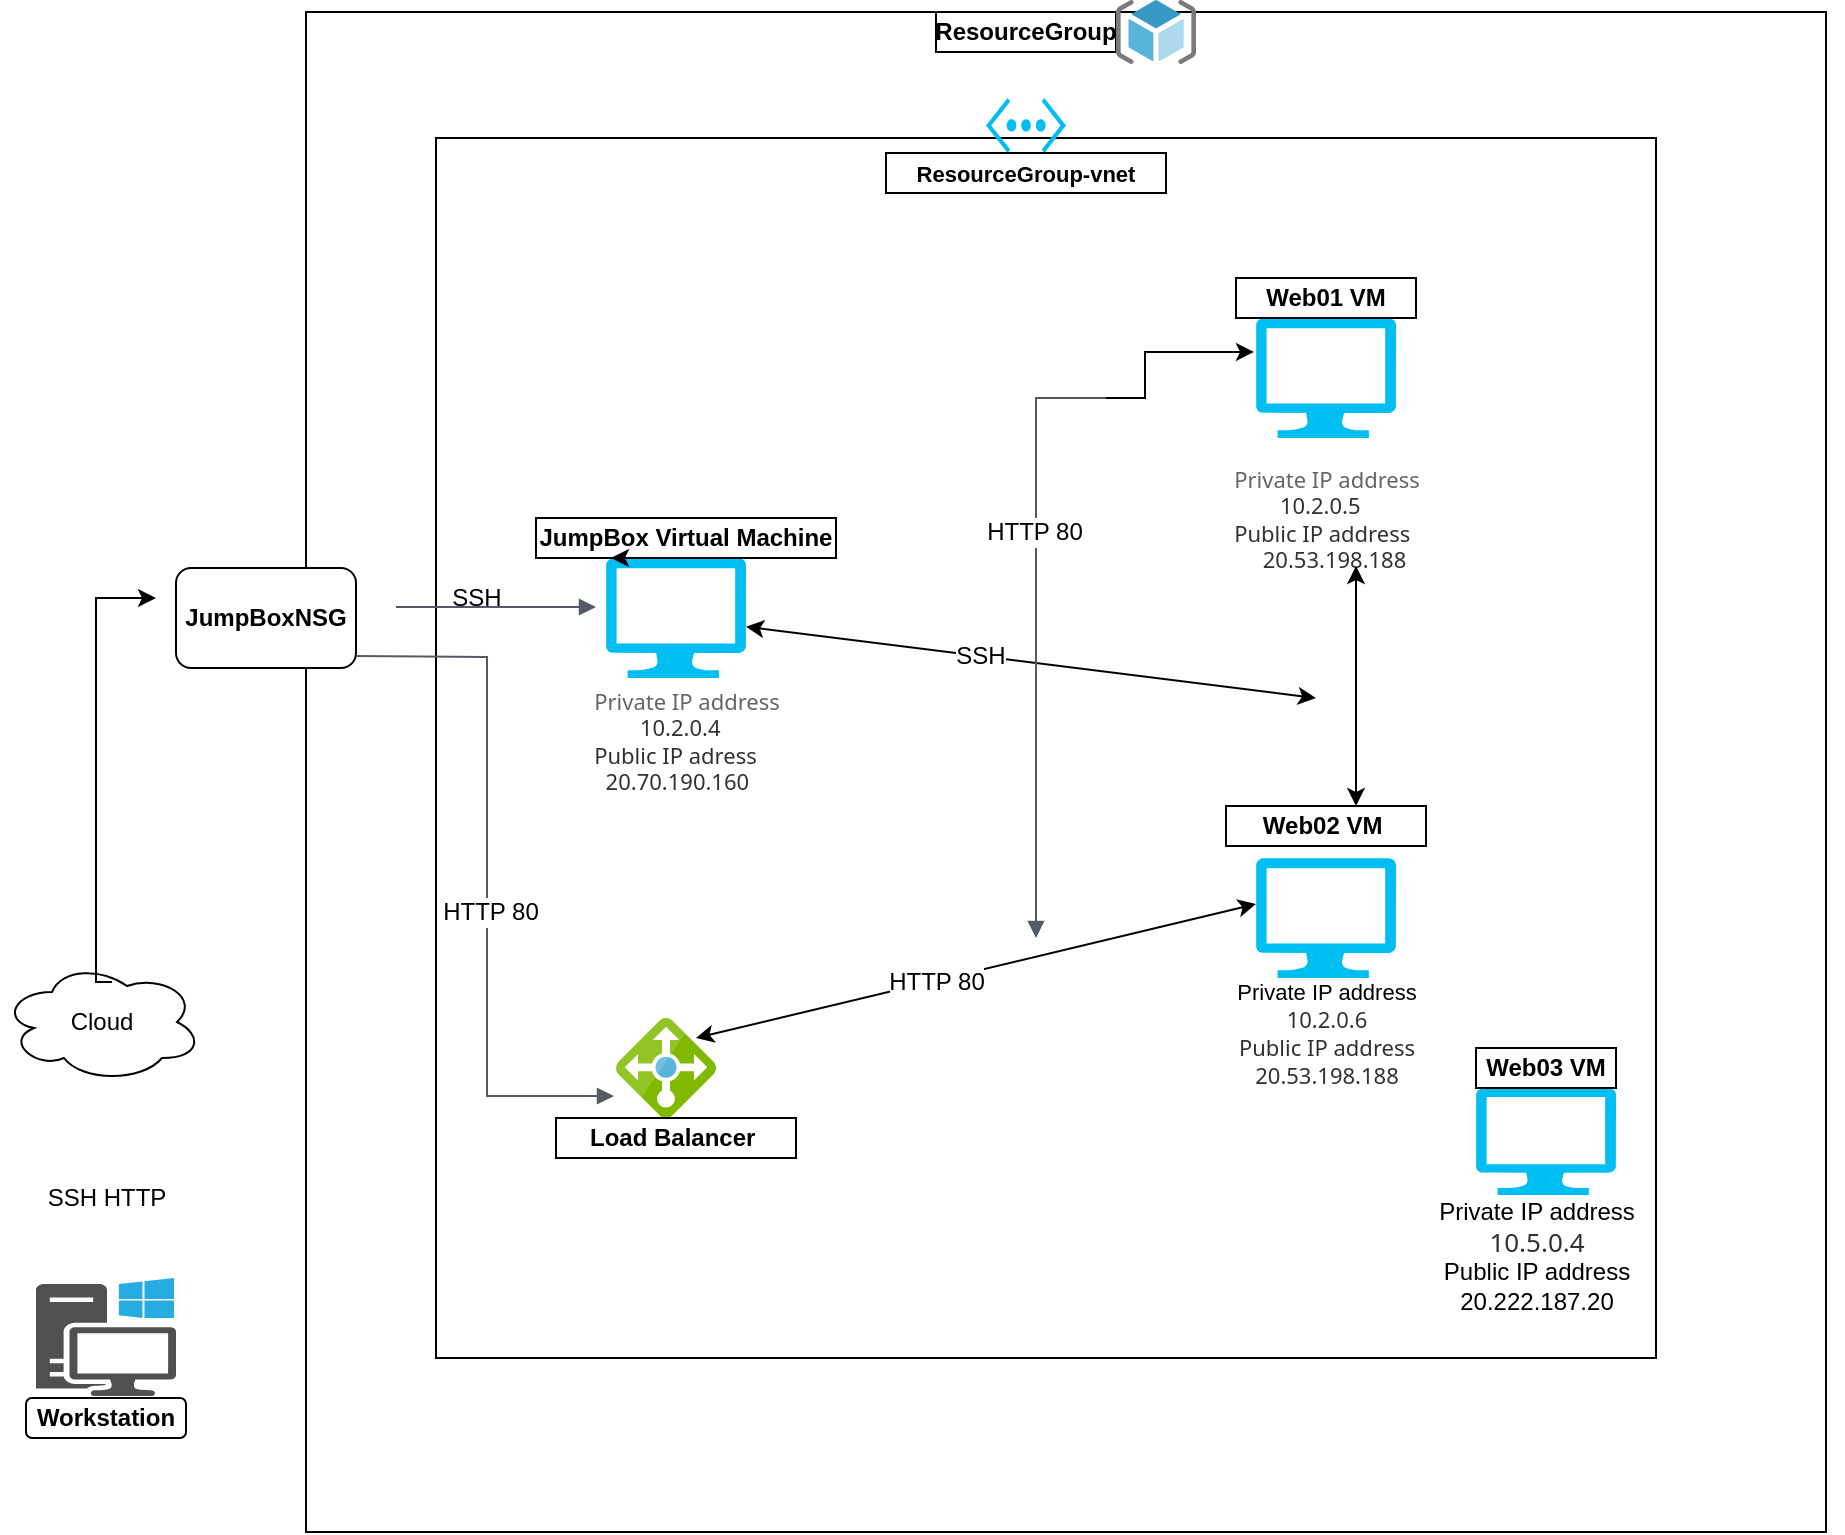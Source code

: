 <mxfile version="18.1.3" type="google"><diagram id="WI9T0HZ2pTsCkuznbFz-" name="Page-1"><mxGraphModel dx="606" dy="479" grid="1" gridSize="10" guides="1" tooltips="1" connect="1" arrows="1" fold="1" page="1" pageScale="1" pageWidth="1169" pageHeight="827" math="0" shadow="0"><root><mxCell id="0"/><mxCell id="1" parent="0"/><mxCell id="yT35aKk0d-_i0npmgTRy-2" value="" style="whiteSpace=wrap;html=1;aspect=fixed;" parent="1" vertex="1"><mxGeometry x="185" y="7" width="760" height="760" as="geometry"/></mxCell><mxCell id="yT35aKk0d-_i0npmgTRy-3" value="JumpBoxNSG" style="rounded=1;whiteSpace=wrap;html=1;fontStyle=1" parent="1" vertex="1"><mxGeometry x="120" y="285" width="90" height="50" as="geometry"/></mxCell><mxCell id="yT35aKk0d-_i0npmgTRy-4" value="" style="sketch=0;pointerEvents=1;shadow=0;dashed=0;html=1;strokeColor=none;fillColor=#505050;labelPosition=center;verticalLabelPosition=bottom;verticalAlign=top;outlineConnect=0;align=center;shape=mxgraph.office.devices.workstation_pc;" parent="1" vertex="1"><mxGeometry x="50" y="640" width="70" height="59" as="geometry"/></mxCell><mxCell id="yT35aKk0d-_i0npmgTRy-5" value="Workstation" style="rounded=1;whiteSpace=wrap;html=1;fontStyle=1" parent="1" vertex="1"><mxGeometry x="45" y="700" width="80" height="20" as="geometry"/></mxCell><mxCell id="yT35aKk0d-_i0npmgTRy-6" value="Cloud" style="ellipse;shape=cloud;whiteSpace=wrap;html=1;align=center;" parent="1" vertex="1"><mxGeometry x="33" y="482" width="100" height="60" as="geometry"/></mxCell><mxCell id="yT35aKk0d-_i0npmgTRy-9" value="" style="shape=image;html=1;verticalAlign=top;verticalLabelPosition=bottom;labelBackgroundColor=#ffffff;imageAspect=0;aspect=fixed;image=https://cdn4.iconfinder.com/data/icons/universal-7/614/1_-_Up-128.png" parent="1" vertex="1"><mxGeometry x="35" y="542" width="98" height="98" as="geometry"/></mxCell><mxCell id="yT35aKk0d-_i0npmgTRy-10" value="SSH HTTP" style="text;html=1;align=center;verticalAlign=middle;resizable=0;points=[];autosize=1;strokeColor=none;fillColor=none;" parent="1" vertex="1"><mxGeometry x="50" y="590" width="70" height="20" as="geometry"/></mxCell><mxCell id="yT35aKk0d-_i0npmgTRy-11" value="" style="edgeStyle=elbowEdgeStyle;elbow=horizontal;endArrow=classic;html=1;rounded=0;exitX=0.55;exitY=0.167;exitDx=0;exitDy=0;exitPerimeter=0;" parent="1" source="yT35aKk0d-_i0npmgTRy-6" edge="1"><mxGeometry width="50" height="50" relative="1" as="geometry"><mxPoint x="70" y="330" as="sourcePoint"/><mxPoint x="110" y="300" as="targetPoint"/><Array as="points"><mxPoint x="80" y="270"/><mxPoint x="80" y="290"/><mxPoint x="90" y="270"/><mxPoint x="90" y="270"/></Array></mxGeometry></mxCell><mxCell id="yT35aKk0d-_i0npmgTRy-12" value="" style="whiteSpace=wrap;html=1;aspect=fixed;" parent="1" vertex="1"><mxGeometry x="250" y="70" width="610" height="610" as="geometry"/></mxCell><mxCell id="yT35aKk0d-_i0npmgTRy-14" value="&lt;b&gt;ResourceGroup&lt;/b&gt;" style="whiteSpace=wrap;html=1;" parent="1" vertex="1"><mxGeometry x="500" y="7" width="90" height="20" as="geometry"/></mxCell><mxCell id="yT35aKk0d-_i0npmgTRy-15" value="" style="sketch=0;aspect=fixed;html=1;points=[];align=center;image;fontSize=12;image=img/lib/mscae/ResourceGroup.svg;" parent="1" vertex="1"><mxGeometry x="590" y="1" width="40" height="32" as="geometry"/></mxCell><mxCell id="yT35aKk0d-_i0npmgTRy-17" value="" style="verticalLabelPosition=bottom;html=1;verticalAlign=top;align=center;strokeColor=none;fillColor=#00BEF2;shape=mxgraph.azure.computer;pointerEvents=1;" parent="1" vertex="1"><mxGeometry x="335" y="280" width="70" height="60" as="geometry"/></mxCell><mxCell id="yT35aKk0d-_i0npmgTRy-18" value="" style="verticalLabelPosition=bottom;html=1;verticalAlign=top;align=center;strokeColor=none;fillColor=#00BEF2;shape=mxgraph.azure.computer;pointerEvents=1;" parent="1" vertex="1"><mxGeometry x="660" y="160" width="70" height="60" as="geometry"/></mxCell><mxCell id="yT35aKk0d-_i0npmgTRy-19" value="" style="verticalLabelPosition=bottom;html=1;verticalAlign=top;align=center;strokeColor=none;fillColor=#00BEF2;shape=mxgraph.azure.computer;pointerEvents=1;" parent="1" vertex="1"><mxGeometry x="660" y="430" width="70" height="60" as="geometry"/></mxCell><mxCell id="yT35aKk0d-_i0npmgTRy-21" value="&lt;br style=&quot;font-size: 10px;&quot;&gt;&lt;div style=&quot;color: rgb(100, 100, 100); flex: 1 1 120px; font-family: az_ea_font, &amp;quot;Segoe UI&amp;quot;, az_font, system-ui, -apple-system, &amp;quot;system-ui&amp;quot;, Roboto, Oxygen, Ubuntu, Cantarell, &amp;quot;Open Sans&amp;quot;, &amp;quot;Helvetica Neue&amp;quot;, sans-serif; text-align: start; background-color: rgb(255, 255, 255); outline: none !important;&quot; data-bind=&quot;text: key&quot; class=&quot;ext-overview-property-key&quot;&gt;&lt;font style=&quot;font-size: 11px;&quot;&gt;Private IP address&lt;/font&gt;&lt;/div&gt;&lt;div style=&quot;flex: 1 1 60%; overflow-wrap: break-word; color: rgb(50, 49, 48); font-family: az_ea_font, &amp;quot;Segoe UI&amp;quot;, az_font, system-ui, -apple-system, &amp;quot;system-ui&amp;quot;, Roboto, Oxygen, Ubuntu, Cantarell, &amp;quot;Open Sans&amp;quot;, &amp;quot;Helvetica Neue&amp;quot;, sans-serif; text-align: start; background-color: rgb(255, 255, 255); outline: none !important;&quot; data-bind=&quot;text: value&quot; class=&quot;ext-overview-property-value&quot;&gt;&lt;font style=&quot;font-size: 11px;&quot;&gt;&amp;nbsp; &amp;nbsp; &amp;nbsp; &amp;nbsp; 10.2.0.4&lt;/font&gt;&lt;/div&gt;&lt;div style=&quot;flex: 1 1 60%; overflow-wrap: break-word; color: rgb(50, 49, 48); font-family: az_ea_font, &amp;quot;Segoe UI&amp;quot;, az_font, system-ui, -apple-system, &amp;quot;system-ui&amp;quot;, Roboto, Oxygen, Ubuntu, Cantarell, &amp;quot;Open Sans&amp;quot;, &amp;quot;Helvetica Neue&amp;quot;, sans-serif; text-align: start; background-color: rgb(255, 255, 255); outline: none !important;&quot; data-bind=&quot;text: value&quot; class=&quot;ext-overview-property-value&quot;&gt;&lt;font style=&quot;font-size: 11px;&quot;&gt;Public IP adress&amp;nbsp;&lt;/font&gt;&lt;/div&gt;&lt;div style=&quot;flex: 1 1 60%; overflow-wrap: break-word; color: rgb(50, 49, 48); font-family: az_ea_font, &amp;quot;Segoe UI&amp;quot;, az_font, system-ui, -apple-system, &amp;quot;system-ui&amp;quot;, Roboto, Oxygen, Ubuntu, Cantarell, &amp;quot;Open Sans&amp;quot;, &amp;quot;Helvetica Neue&amp;quot;, sans-serif; text-align: start; background-color: rgb(255, 255, 255); outline: none !important;&quot; data-bind=&quot;text: value&quot; class=&quot;ext-overview-property-value&quot;&gt;&lt;font style=&quot;font-size: 11px;&quot;&gt;&amp;nbsp; 20.70.190.160&lt;/font&gt;&lt;/div&gt;" style="text;html=1;align=center;verticalAlign=middle;resizable=0;points=[];autosize=1;strokeColor=none;fillColor=none;fontSize=10;" parent="1" vertex="1"><mxGeometry x="320" y="330" width="110" height="70" as="geometry"/></mxCell><mxCell id="yT35aKk0d-_i0npmgTRy-22" value="JumpBox Virtual Machine" style="whiteSpace=wrap;html=1;fontSize=12;fontStyle=1" parent="1" vertex="1"><mxGeometry x="300" y="260" width="150" height="20" as="geometry"/></mxCell><mxCell id="yT35aKk0d-_i0npmgTRy-23" style="edgeStyle=none;rounded=0;orthogonalLoop=1;jettySize=auto;html=1;exitX=0.75;exitY=1;exitDx=0;exitDy=0;entryX=0.25;entryY=1;entryDx=0;entryDy=0;fontSize=10;" parent="1" source="yT35aKk0d-_i0npmgTRy-22" target="yT35aKk0d-_i0npmgTRy-22" edge="1"><mxGeometry relative="1" as="geometry"/></mxCell><mxCell id="yT35aKk0d-_i0npmgTRy-24" value="Web01 VM" style="whiteSpace=wrap;html=1;fontSize=12;fontStyle=1" parent="1" vertex="1"><mxGeometry x="650" y="140" width="90" height="20" as="geometry"/></mxCell><mxCell id="yT35aKk0d-_i0npmgTRy-25" value="Web02 VM&amp;nbsp;" style="whiteSpace=wrap;html=1;fontSize=12;fontStyle=1" parent="1" vertex="1"><mxGeometry x="645" y="404" width="100" height="20" as="geometry"/></mxCell><mxCell id="yT35aKk0d-_i0npmgTRy-26" value="" style="edgeStyle=orthogonalEdgeStyle;html=1;endArrow=block;elbow=vertical;startArrow=none;endFill=1;strokeColor=#545B64;rounded=0;fontSize=12;" parent="1" edge="1"><mxGeometry width="100" relative="1" as="geometry"><mxPoint x="230" y="304.5" as="sourcePoint"/><mxPoint x="330" y="304.5" as="targetPoint"/></mxGeometry></mxCell><mxCell id="yT35aKk0d-_i0npmgTRy-27" value="SSH" style="text;html=1;align=center;verticalAlign=middle;resizable=0;points=[];autosize=1;strokeColor=none;fillColor=none;fontSize=12;" parent="1" vertex="1"><mxGeometry x="250" y="290" width="40" height="20" as="geometry"/></mxCell><mxCell id="yT35aKk0d-_i0npmgTRy-28" value="" style="sketch=0;aspect=fixed;html=1;points=[];align=center;image;fontSize=12;image=img/lib/mscae/Load_Balancer_feature.svg;" parent="1" vertex="1"><mxGeometry x="340" y="510" width="50" height="50" as="geometry"/></mxCell><mxCell id="yT35aKk0d-_i0npmgTRy-29" value="&lt;b&gt;Load Balancer&amp;nbsp;&lt;/b&gt;" style="whiteSpace=wrap;html=1;fontSize=12;" parent="1" vertex="1"><mxGeometry x="310" y="560" width="120" height="20" as="geometry"/></mxCell><mxCell id="yT35aKk0d-_i0npmgTRy-30" style="edgeStyle=none;rounded=0;orthogonalLoop=1;jettySize=auto;html=1;exitX=1;exitY=0.5;exitDx=0;exitDy=0;fontSize=12;" parent="1" source="yT35aKk0d-_i0npmgTRy-29" target="yT35aKk0d-_i0npmgTRy-29" edge="1"><mxGeometry relative="1" as="geometry"/></mxCell><mxCell id="yT35aKk0d-_i0npmgTRy-35" value="" style="edgeStyle=orthogonalEdgeStyle;html=1;endArrow=block;elbow=vertical;startArrow=none;endFill=1;strokeColor=#545B64;rounded=0;fontSize=12;entryX=-0.02;entryY=0.78;entryDx=0;entryDy=0;entryPerimeter=0;" parent="1" target="yT35aKk0d-_i0npmgTRy-28" edge="1"><mxGeometry width="100" relative="1" as="geometry"><mxPoint x="210" y="329" as="sourcePoint"/><mxPoint x="310" y="329" as="targetPoint"/></mxGeometry></mxCell><mxCell id="yT35aKk0d-_i0npmgTRy-56" value="HTTP 80" style="edgeLabel;html=1;align=center;verticalAlign=middle;resizable=0;points=[];fontSize=12;" parent="yT35aKk0d-_i0npmgTRy-35" connectable="0" vertex="1"><mxGeometry x="0.106" y="1" relative="1" as="geometry"><mxPoint as="offset"/></mxGeometry></mxCell><mxCell id="yT35aKk0d-_i0npmgTRy-38" style="edgeStyle=none;rounded=0;orthogonalLoop=1;jettySize=auto;html=1;entryX=0;entryY=0.5;entryDx=0;entryDy=0;fontSize=12;" parent="1" source="yT35aKk0d-_i0npmgTRy-12" target="yT35aKk0d-_i0npmgTRy-12" edge="1"><mxGeometry relative="1" as="geometry"/></mxCell><mxCell id="yT35aKk0d-_i0npmgTRy-45" value="&lt;div style=&quot;color: rgb(100, 100, 100); flex: 1 1 120px; font-family: az_ea_font, &amp;quot;Segoe UI&amp;quot;, az_font, system-ui, -apple-system, &amp;quot;system-ui&amp;quot;, Roboto, Oxygen, Ubuntu, Cantarell, &amp;quot;Open Sans&amp;quot;, &amp;quot;Helvetica Neue&amp;quot;, sans-serif; text-align: start; background-color: rgb(255, 255, 255); outline: none !important; font-size: 11px;&quot; data-bind=&quot;text: key&quot; class=&quot;ext-overview-property-key&quot;&gt;&lt;font style=&quot;font-size: 11px;&quot;&gt;Private IP address&lt;/font&gt;&lt;/div&gt;&lt;div style=&quot;flex: 1 1 60%; overflow-wrap: break-word; color: rgb(50, 49, 48); font-family: az_ea_font, &amp;quot;Segoe UI&amp;quot;, az_font, system-ui, -apple-system, &amp;quot;system-ui&amp;quot;, Roboto, Oxygen, Ubuntu, Cantarell, &amp;quot;Open Sans&amp;quot;, &amp;quot;Helvetica Neue&amp;quot;, sans-serif; text-align: start; background-color: rgb(255, 255, 255); outline: none !important; font-size: 11px;&quot; data-bind=&quot;text: value&quot; class=&quot;ext-overview-property-value&quot;&gt;&lt;font style=&quot;font-size: 11px;&quot;&gt;&amp;nbsp; &amp;nbsp; &amp;nbsp; &amp;nbsp; 10.2.0.5&lt;/font&gt;&lt;/div&gt;&lt;div style=&quot;flex: 1 1 60%; overflow-wrap: break-word; color: rgb(50, 49, 48); font-family: az_ea_font, &amp;quot;Segoe UI&amp;quot;, az_font, system-ui, -apple-system, &amp;quot;system-ui&amp;quot;, Roboto, Oxygen, Ubuntu, Cantarell, &amp;quot;Open Sans&amp;quot;, &amp;quot;Helvetica Neue&amp;quot;, sans-serif; text-align: start; background-color: rgb(255, 255, 255); outline: none !important; font-size: 11px;&quot; data-bind=&quot;text: value&quot; class=&quot;ext-overview-property-value&quot;&gt;&lt;font style=&quot;font-size: 11px;&quot;&gt;Public IP address&lt;/font&gt;&lt;/div&gt;&lt;div style=&quot;flex: 1 1 60%; overflow-wrap: break-word; color: rgb(50, 49, 48); font-family: az_ea_font, &amp;quot;Segoe UI&amp;quot;, az_font, system-ui, -apple-system, &amp;quot;system-ui&amp;quot;, Roboto, Oxygen, Ubuntu, Cantarell, &amp;quot;Open Sans&amp;quot;, &amp;quot;Helvetica Neue&amp;quot;, sans-serif; text-align: start; background-color: rgb(255, 255, 255); outline: none !important; font-size: 11px;&quot; data-bind=&quot;text: value&quot; class=&quot;ext-overview-property-value&quot;&gt;&lt;font style=&quot;font-size: 11px;&quot;&gt;&amp;nbsp; &amp;nbsp; &amp;nbsp;20.53.198.188&lt;/font&gt;&lt;br&gt;&lt;/div&gt;" style="text;html=1;align=center;verticalAlign=middle;resizable=0;points=[];autosize=1;strokeColor=none;fillColor=none;fontSize=12;" parent="1" vertex="1"><mxGeometry x="640" y="230" width="110" height="60" as="geometry"/></mxCell><mxCell id="yT35aKk0d-_i0npmgTRy-46" value="&lt;font style=&quot;font-size: 11px;&quot;&gt;Private IP address&lt;br&gt;&lt;span style=&quot;color: rgb(50, 49, 48); font-family: az_ea_font, &amp;quot;Segoe UI&amp;quot;, az_font, system-ui, -apple-system, &amp;quot;system-ui&amp;quot;, Roboto, Oxygen, Ubuntu, Cantarell, &amp;quot;Open Sans&amp;quot;, &amp;quot;Helvetica Neue&amp;quot;, sans-serif; text-align: start; background-color: rgb(255, 255, 255);&quot;&gt;10.2.0.6&lt;br&gt;Public IP address&lt;br&gt;&lt;/span&gt;&lt;span style=&quot;color: rgb(50, 49, 48); font-family: az_ea_font, &amp;quot;Segoe UI&amp;quot;, az_font, system-ui, -apple-system, &amp;quot;system-ui&amp;quot;, Roboto, Oxygen, Ubuntu, Cantarell, &amp;quot;Open Sans&amp;quot;, &amp;quot;Helvetica Neue&amp;quot;, sans-serif; text-align: start; background-color: rgb(255, 255, 255);&quot;&gt;20.53.198.188&lt;/span&gt;&lt;span style=&quot;color: rgb(50, 49, 48); font-family: az_ea_font, &amp;quot;Segoe UI&amp;quot;, az_font, system-ui, -apple-system, &amp;quot;system-ui&amp;quot;, Roboto, Oxygen, Ubuntu, Cantarell, &amp;quot;Open Sans&amp;quot;, &amp;quot;Helvetica Neue&amp;quot;, sans-serif; text-align: start; background-color: rgb(255, 255, 255);&quot;&gt;&lt;br&gt;&lt;br&gt;&lt;/span&gt;&lt;/font&gt;" style="text;html=1;align=center;verticalAlign=middle;resizable=0;points=[];autosize=1;strokeColor=none;fillColor=none;fontSize=11;" parent="1" vertex="1"><mxGeometry x="640" y="490" width="110" height="70" as="geometry"/></mxCell><mxCell id="yT35aKk0d-_i0npmgTRy-50" value="" style="endArrow=classic;startArrow=classic;html=1;rounded=0;fontSize=12;exitX=0.444;exitY=0.556;exitDx=0;exitDy=0;exitPerimeter=0;" parent="1" target="yT35aKk0d-_i0npmgTRy-17" edge="1"><mxGeometry width="50" height="50" relative="1" as="geometry"><mxPoint x="689.96" y="350.04" as="sourcePoint"/><mxPoint x="575" y="275" as="targetPoint"/></mxGeometry></mxCell><mxCell id="yT35aKk0d-_i0npmgTRy-53" value="SSH" style="edgeLabel;html=1;align=center;verticalAlign=middle;resizable=0;points=[];fontSize=12;" parent="yT35aKk0d-_i0npmgTRy-50" connectable="0" vertex="1"><mxGeometry x="0.185" relative="1" as="geometry"><mxPoint as="offset"/></mxGeometry></mxCell><mxCell id="yT35aKk0d-_i0npmgTRy-54" value="" style="endArrow=classic;startArrow=classic;html=1;rounded=0;fontSize=12;entryX=0;entryY=0.383;entryDx=0;entryDy=0;entryPerimeter=0;" parent="1" target="yT35aKk0d-_i0npmgTRy-19" edge="1"><mxGeometry width="50" height="50" relative="1" as="geometry"><mxPoint x="380" y="520" as="sourcePoint"/><mxPoint x="430" y="470" as="targetPoint"/></mxGeometry></mxCell><mxCell id="yT35aKk0d-_i0npmgTRy-55" value="HTTP 80" style="edgeLabel;html=1;align=center;verticalAlign=middle;resizable=0;points=[];fontSize=12;" parent="yT35aKk0d-_i0npmgTRy-54" connectable="0" vertex="1"><mxGeometry x="-0.143" relative="1" as="geometry"><mxPoint as="offset"/></mxGeometry></mxCell><mxCell id="yT35aKk0d-_i0npmgTRy-58" value="" style="edgeStyle=elbowEdgeStyle;elbow=horizontal;endArrow=classic;html=1;rounded=0;fontSize=12;entryX=-0.014;entryY=0.283;entryDx=0;entryDy=0;entryPerimeter=0;" parent="1" target="yT35aKk0d-_i0npmgTRy-18" edge="1"><mxGeometry width="50" height="50" relative="1" as="geometry"><mxPoint x="550" y="200" as="sourcePoint"/><mxPoint x="600" y="150" as="targetPoint"/></mxGeometry></mxCell><mxCell id="yT35aKk0d-_i0npmgTRy-59" value="" style="edgeStyle=orthogonalEdgeStyle;html=1;endArrow=none;elbow=vertical;startArrow=block;startFill=1;strokeColor=#545B64;rounded=0;fontSize=12;" parent="1" edge="1"><mxGeometry width="100" relative="1" as="geometry"><mxPoint x="550" y="470" as="sourcePoint"/><mxPoint x="585" y="200" as="targetPoint"/><Array as="points"><mxPoint x="550" y="200"/></Array></mxGeometry></mxCell><mxCell id="yT35aKk0d-_i0npmgTRy-60" value="HTTP 80" style="edgeLabel;html=1;align=center;verticalAlign=middle;resizable=0;points=[];fontSize=12;" parent="yT35aKk0d-_i0npmgTRy-59" connectable="0" vertex="1"><mxGeometry x="0.331" y="1" relative="1" as="geometry"><mxPoint as="offset"/></mxGeometry></mxCell><mxCell id="yT35aKk0d-_i0npmgTRy-62" value="" style="endArrow=classic;startArrow=classic;html=1;rounded=0;fontSize=12;" parent="1" edge="1"><mxGeometry width="50" height="50" relative="1" as="geometry"><mxPoint x="710" y="404" as="sourcePoint"/><mxPoint x="710" y="284" as="targetPoint"/></mxGeometry></mxCell><mxCell id="yT35aKk0d-_i0npmgTRy-63" value="" style="verticalLabelPosition=bottom;html=1;verticalAlign=top;align=center;strokeColor=none;fillColor=#00BEF2;shape=mxgraph.azure.virtual_network;pointerEvents=1;fontSize=12;" parent="1" vertex="1"><mxGeometry x="525" y="50" width="40" height="27.5" as="geometry"/></mxCell><mxCell id="yT35aKk0d-_i0npmgTRy-65" value="&lt;b&gt;&lt;font style=&quot;font-size: 11px;&quot;&gt;ResourceGroup-vnet&lt;/font&gt;&lt;/b&gt;" style="whiteSpace=wrap;html=1;fontSize=12;" parent="1" vertex="1"><mxGeometry x="475" y="77.5" width="140" height="20" as="geometry"/></mxCell><mxCell id="yT35aKk0d-_i0npmgTRy-66" style="edgeStyle=none;rounded=0;orthogonalLoop=1;jettySize=auto;html=1;exitX=1;exitY=0.5;exitDx=0;exitDy=0;fontSize=11;" parent="1" source="yT35aKk0d-_i0npmgTRy-2" target="yT35aKk0d-_i0npmgTRy-2" edge="1"><mxGeometry relative="1" as="geometry"/></mxCell><mxCell id="2S5k3RbdYp5zycuuIeY3-1" value="" style="verticalLabelPosition=bottom;html=1;verticalAlign=top;align=center;strokeColor=none;fillColor=#00BEF2;shape=mxgraph.azure.computer;pointerEvents=1;" parent="1" vertex="1"><mxGeometry x="770" y="545" width="70" height="53.5" as="geometry"/></mxCell><mxCell id="2S5k3RbdYp5zycuuIeY3-2" value="Web03 VM" style="whiteSpace=wrap;html=1;fontStyle=1" parent="1" vertex="1"><mxGeometry x="770" y="525" width="70" height="20" as="geometry"/></mxCell><mxCell id="BZjP1HLBJQEjZBModPaV-1" value="Private IP address&lt;br&gt;&lt;span style=&quot;color: rgb(50, 49, 48); font-family: az_ea_font, &amp;quot;Segoe UI&amp;quot;, az_font, system-ui, -apple-system, &amp;quot;system-ui&amp;quot;, Roboto, Oxygen, Ubuntu, Cantarell, &amp;quot;Open Sans&amp;quot;, &amp;quot;Helvetica Neue&amp;quot;, sans-serif; font-size: 13px; text-align: start; background-color: rgb(255, 255, 255);&quot;&gt;10.5.0.4&lt;br&gt;&lt;/span&gt;Public IP address&lt;br&gt;20.222.187.20" style="text;html=1;align=center;verticalAlign=middle;resizable=0;points=[];autosize=1;strokeColor=none;fillColor=none;" parent="1" vertex="1"><mxGeometry x="745" y="598.5" width="110" height="60" as="geometry"/></mxCell></root></mxGraphModel></diagram></mxfile>